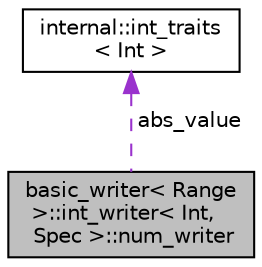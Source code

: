 digraph "basic_writer&lt; Range &gt;::int_writer&lt; Int, Spec &gt;::num_writer"
{
  edge [fontname="Helvetica",fontsize="10",labelfontname="Helvetica",labelfontsize="10"];
  node [fontname="Helvetica",fontsize="10",shape=record];
  Node1 [label="basic_writer\< Range\l \>::int_writer\< Int,\l Spec \>::num_writer",height=0.2,width=0.4,color="black", fillcolor="grey75", style="filled" fontcolor="black"];
  Node2 -> Node1 [dir="back",color="darkorchid3",fontsize="10",style="dashed",label=" abs_value" ,fontname="Helvetica"];
  Node2 [label="internal::int_traits\l\< Int \>",height=0.2,width=0.4,color="black", fillcolor="white", style="filled",URL="$structinternal_1_1int__traits.html"];
}
